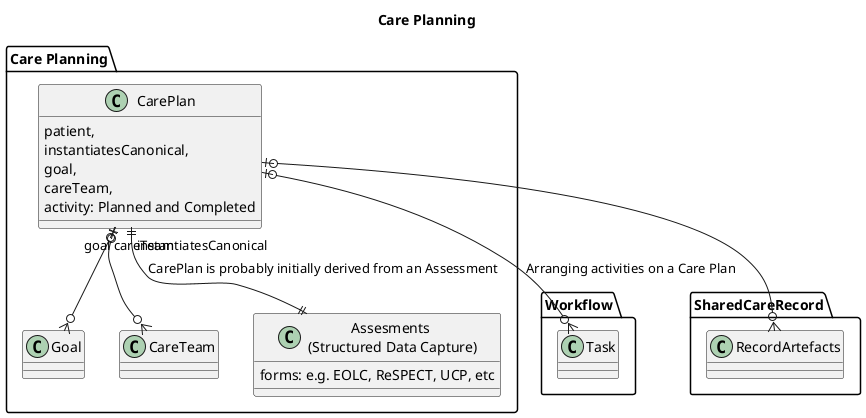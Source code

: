 @startuml


title Care Planning

package CarePlanning as "Care Planning" {

class CarePlan {
    patient,
    instantiatesCanonical,
    goal,
    careTeam,
    activity: Planned and Completed
}

class Goal {

}

class CareTeam {

}

class Assessments as "Assesments \n(Structured Data Capture)" {
  forms: e.g. EOLC, ReSPECT, UCP, etc

}
}

package Workflow {

class Task {
}

}

package SharedCareRecord {

class RecordArtefacts {
}


}

CarePlan "goal" |o--o{ Goal
CarePlan "careTeam" |o--o{ CareTeam
CarePlan |o--o{ Task: Arranging activities on a Care Plan
CarePlan |o--o{ RecordArtefacts
CarePlan "instantiatesCanonical" ||--|| Assessments : CarePlan is probably initially derived from an Assessment

@enduml
